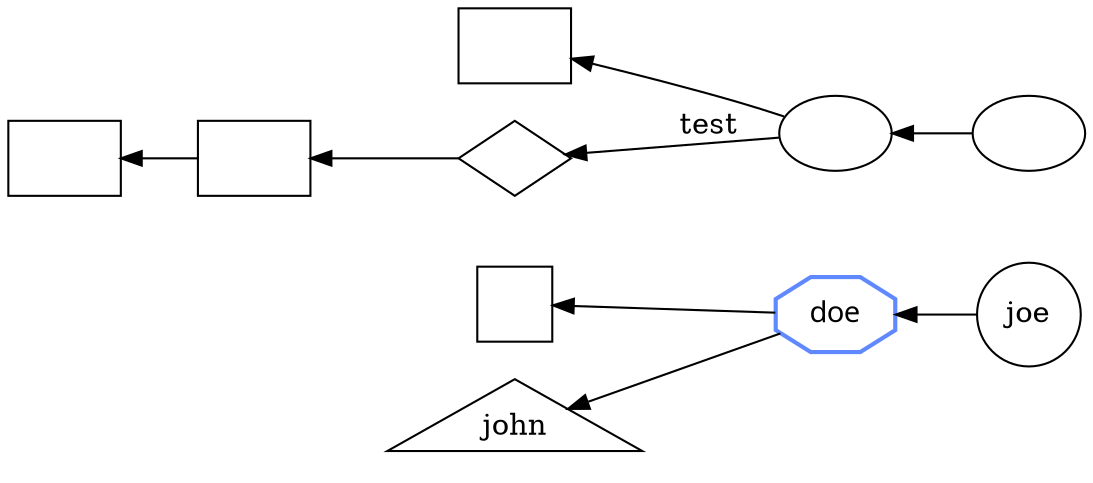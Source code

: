 digraph  {
	graph [bb="0 0 493 212",
		layout=dot,
		overlap=prism,
		overlap_scaling=1,
		rankdir=RL,
		sep="+18"
#		,splines=none
	];
	node [label="\N"];
	"%3"	 [IVPosition="-319,-201",
		label=joe,
		shape=circle];
	"%5"	 [IVPosition="-184,-68",
		color="0.625000 0.617735 1.000000",
		fontname="TimesNewRomanPS-BoldMT",
		label=doe,
		shape=octagon,
		style=bold];
	"%3" -> "%5";
	"%9"	 [IVPosition="128,57",
		label="",
		shape=square];
	"%5" -> "%9";
	"%13"	 [IVPosition="144,78",
		label=john,
		shape=triangle];
	"%5" -> "%13";
	"%17"	 [IVPosition="189,32",
		label="",
		shape=ellipse];
	"%27"	 [IVPosition="369,79",
		label="",
		shape=ellipse];
	"%17" -> "%27";
	"%19"	 [IVPosition="196,98",
		label="",
		shape=rectangle];
	"%21"	 [IVPosition="283,150",
		label="",
		shape=rectangle];
	"%21" -> "%19";
	"%23"	 [IVPosition="257,222",
		label="",
		shape=rectangle];
	"%25"	 [IVPosition="381,189",
		label="",
		shape=diamond];
	"%25" -> "%21";
	"%27" -> "%23";
	"%27" -> "%25"	 [label=test];
}
